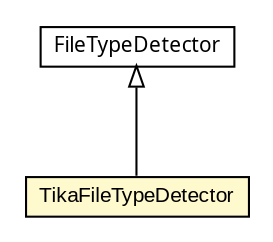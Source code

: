 #!/usr/local/bin/dot
#
# Class diagram 
# Generated by UMLGraph version 5.1 (http://www.umlgraph.org/)
#

digraph G {
	edge [fontname="arial",fontsize=10,labelfontname="arial",labelfontsize=10];
	node [fontname="arial",fontsize=10,shape=plaintext];
	nodesep=0.25;
	ranksep=0.5;
	// org.olympe.musicplayer.util.TikaFileTypeDetector
	c1333 [label=<<table title="org.olympe.musicplayer.util.TikaFileTypeDetector" border="0" cellborder="1" cellspacing="0" cellpadding="2" port="p" bgcolor="lemonChiffon" href="./TikaFileTypeDetector.html">
		<tr><td><table border="0" cellspacing="0" cellpadding="1">
<tr><td align="center" balign="center"> TikaFileTypeDetector </td></tr>
		</table></td></tr>
		</table>>, fontname="arial", fontcolor="black", fontsize=10.0];
	//org.olympe.musicplayer.util.TikaFileTypeDetector extends java.nio.file.spi.FileTypeDetector
	c1340:p -> c1333:p [dir=back,arrowtail=empty];
	// java.nio.file.spi.FileTypeDetector
	c1340 [label=<<table title="java.nio.file.spi.FileTypeDetector" border="0" cellborder="1" cellspacing="0" cellpadding="2" port="p" href="http://java.sun.com/j2se/1.4.2/docs/api/java/nio/file/spi/FileTypeDetector.html">
		<tr><td><table border="0" cellspacing="0" cellpadding="1">
<tr><td align="center" balign="center"><font face="ariali"> FileTypeDetector </font></td></tr>
		</table></td></tr>
		</table>>, fontname="arial", fontcolor="black", fontsize=10.0];
}

